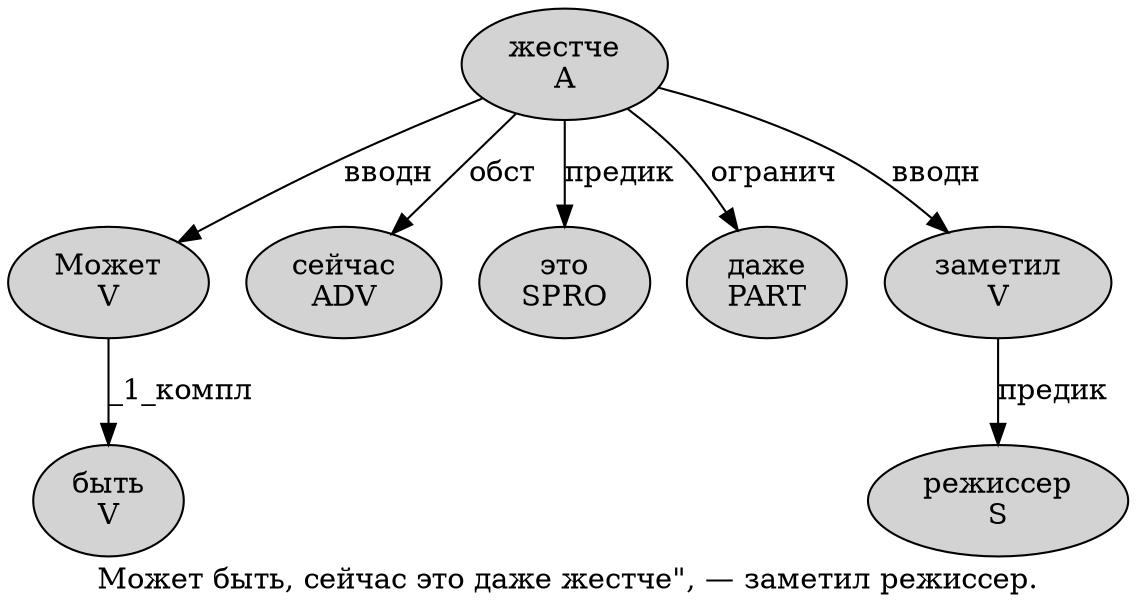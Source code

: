 digraph SENTENCE_750 {
	graph [label="Может быть, сейчас это даже жестче\", — заметил режиссер."]
	node [style=filled]
		0 [label="Может
V" color="" fillcolor=lightgray penwidth=1 shape=ellipse]
		1 [label="быть
V" color="" fillcolor=lightgray penwidth=1 shape=ellipse]
		3 [label="сейчас
ADV" color="" fillcolor=lightgray penwidth=1 shape=ellipse]
		4 [label="это
SPRO" color="" fillcolor=lightgray penwidth=1 shape=ellipse]
		5 [label="даже
PART" color="" fillcolor=lightgray penwidth=1 shape=ellipse]
		6 [label="жестче
A" color="" fillcolor=lightgray penwidth=1 shape=ellipse]
		10 [label="заметил
V" color="" fillcolor=lightgray penwidth=1 shape=ellipse]
		11 [label="режиссер
S" color="" fillcolor=lightgray penwidth=1 shape=ellipse]
			0 -> 1 [label="_1_компл"]
			6 -> 0 [label="вводн"]
			6 -> 3 [label="обст"]
			6 -> 4 [label="предик"]
			6 -> 5 [label="огранич"]
			6 -> 10 [label="вводн"]
			10 -> 11 [label="предик"]
}